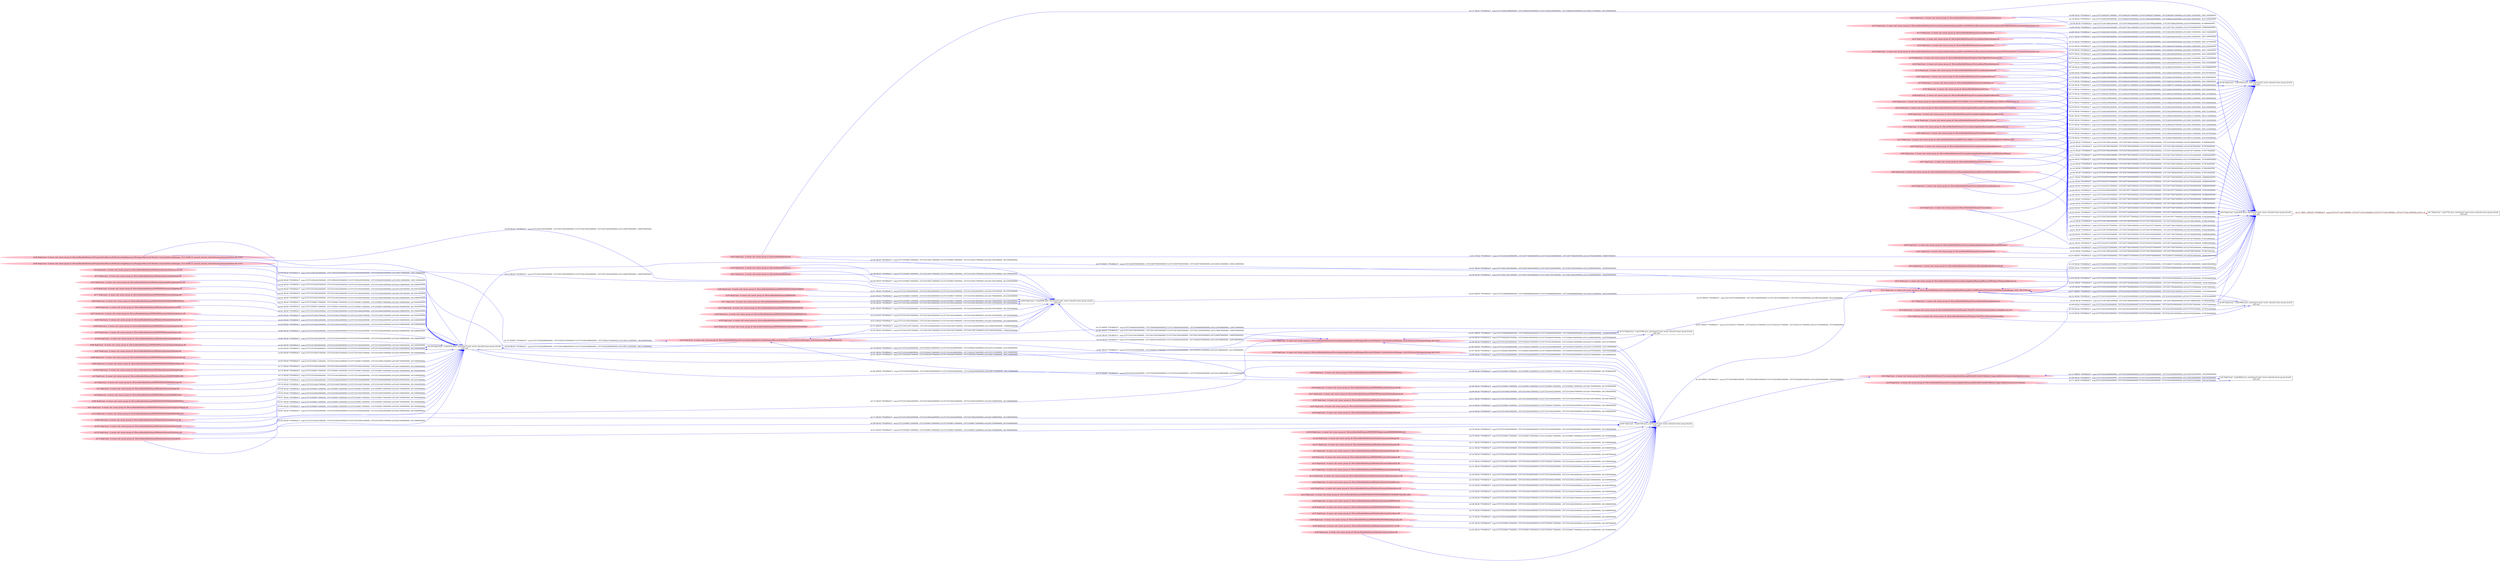 digraph  {
rankdir=LR
"97"[color=pink,label="id:97 HopCount: -4 owner uid: owner group id: /Device/HarddiskVolume2/WINDOWS/system32/wbem/wbemsvc.dll ", shape=oval,style=filled];
"109"[color=black,label="id:109 HopCount: -3 pid:4516 proc_starttime:0 cmd: owner uid:null owner group id:null,\n null null", shape=box,style=solid];
"97" -> "109" [id=256,__obj="READ"color=blue,label="id:256 READ **NORMAL**  seqs:[1557235100427000000, 1557235100427000000] T:[1557235100427000000, 1557235100427000000] relT:[2613384000000, 2613384000000]",style=solid];
"98"[color=pink,label="id:98 HopCount: -4 owner uid: owner group id: /Device/HarddiskVolume2/Windows/System32/msvcrt.dll ", shape=oval,style=filled];
"98" -> "109" [id=257,__obj="READ"color=blue,label="id:257 READ **NORMAL**  seqs:[1557235096172000000, 1557235096172000000] T:[1557235096172000000, 1557235096172000000] relT:[2617639000000, 2617639000000]",style=solid];
"56"[color=pink,label="id:56 HopCount: -4 owner uid: owner group id: /Device/HarddiskVolume2/ProgramData/Microsoft/Windows/AppRepository/Packages/Microsoft.Windows.ContentDeliveryManager_10.0.16299.15_neutral_neutral_cw5n1h2txyewy/ActivationStore.dat.LOG2 ", shape=oval,style=filled];
"56" -> "109" [id=258,__obj="READ"color=blue,label="id:258 READ **NORMAL**  seqs:[1557235822655000000, 1557235822655000000] T:[1557235822655000000, 1557235822655000000] relT:[1891156000000, 1891156000000]",style=solid];
"99"[color=pink,label="id:99 HopCount: -4 owner uid: owner group id: /Device/HarddiskVolume2/WINDOWS/system32/oleaut32.dll ", shape=oval,style=filled];
"99" -> "109" [id=259,__obj="READ"color=blue,label="id:259 READ **NORMAL**  seqs:[1557235100423000000, 1557235100423000000] T:[1557235100423000000, 1557235100423000000] relT:[2613388000000, 2613388000000]",style=solid];
"93"[color=pink,label="id:93 HopCount: -4 owner uid: owner group id: /Device/HarddiskVolume2/WINDOWS/system32/rpcss.dll ", shape=oval,style=filled];
"93" -> "109" [id=260,__obj="READ"color=blue,label="id:260 READ **NORMAL**  seqs:[1557235100425000000, 1557235100425000000] T:[1557235100425000000, 1557235100425000000] relT:[2613386000000, 2613386000000]",style=solid];
"69"[color=pink,label="id:69 HopCount: -2 owner uid: owner group id: /Device/HarddiskVolume2/Users/admin/AppData/Roaming/Microsoft/Windows/Themes ", shape=oval,style=filled];
"106"[color=black,label="id:106 HopCount: -3 pid:4220 proc_starttime:0 cmd: owner uid:null owner group id:null,\n null null", shape=box,style=solid];
"69" -> "106" [id=261,__obj="READ"color=blue,label="id:261 READ **NORMAL**  seqs:[1557234652600000000, 1557234662239000000] T:[1557234652600000000, 1557234662239000000] relT:[3061211000000, 3051572000000]",style=solid];
"100"[color=pink,label="id:100 HopCount: -4 owner uid: owner group id: /Device/HarddiskVolume2/Windows/System32/gdi32.dll ", shape=oval,style=filled];
"100" -> "109" [id=262,__obj="READ"color=blue,label="id:262 READ **NORMAL**  seqs:[1557235100423000000, 1557235100423000000] T:[1557235100423000000, 1557235100423000000] relT:[2613388000000, 2613388000000]",style=solid];
"67"[color=pink,label="id:67 HopCount: -2 owner uid: owner group id: /Device/HarddiskVolume2/Users/Public ", shape=oval,style=filled];
"67" -> "106" [id=263,__obj="READ"color=blue,label="id:263 READ **NORMAL**  seqs:[1557234652629000000, 1557234652629000000] T:[1557234652629000000, 1557234652629000000] relT:[3061182000000, 3061182000000]",style=solid];
"101"[color=pink,label="id:101 HopCount: -4 owner uid: owner group id: /Device/HarddiskVolume2/Windows/System32/rpcrt4.dll ", shape=oval,style=filled];
"101" -> "109" [id=264,__obj="READ"color=blue,label="id:264 READ **NORMAL**  seqs:[1557235096172000000, 1557235096172000000] T:[1557235096172000000, 1557235096172000000] relT:[2617639000000, 2617639000000]",style=solid];
"45"[color=pink,label="id:45 HopCount: -2 owner uid: owner group id: /Device/HarddiskVolume2/Users/admin/Pictures/desktop.ini ", shape=oval,style=filled];
"45" -> "106" [id=265,__obj="READ"color=blue,label="id:265 READ **NORMAL**  seqs:[1557234652668000000, 1557234652668000000] T:[1557234652668000000, 1557234652668000000] relT:[3061143000000, 3061143000000]",style=solid];
"35"[color=pink,label="id:35 HopCount: -2 owner uid: owner group id: /Device/HarddiskVolume2/Users ", shape=oval,style=filled];
"35" -> "106" [id=266,__obj="READ"color=blue,label="id:266 READ **NORMAL**  seqs:[1557234652597000000, 1557234662304000000] T:[1557234652597000000, 1557234662304000000] relT:[3061214000000, 3051507000000]",style=solid];
"103"[color=pink,label="id:103 HopCount: -4 owner uid: owner group id: /Device/HarddiskVolume2/Windows/System32/sechost.dll ", shape=oval,style=filled];
"103" -> "109" [id=267,__obj="READ"color=blue,label="id:267 READ **NORMAL**  seqs:[1557235100422000000, 1557235100422000000] T:[1557235100422000000, 1557235100422000000] relT:[2613389000000, 2613389000000]",style=solid];
"42"[color=pink,label="id:42 HopCount: -2 owner uid: owner group id: /Device/HarddiskVolume2/Users/admin/Documents/desktop.ini ", shape=oval,style=filled];
"42" -> "106" [id=268,__obj="READ"color=blue,label="id:268 READ **NORMAL**  seqs:[1557234652671000000, 1557234652671000000] T:[1557234652671000000, 1557234652671000000] relT:[3061140000000, 3061140000000]",style=solid];
"15"[color=pink,label="id:15 HopCount: -2 owner uid: owner group id: /Device/HarddiskVolume2/Users/admin/Videos ", shape=oval,style=filled];
"15" -> "106" [id=269,__obj="READ"color=blue,label="id:269 READ **NORMAL**  seqs:[1557234652661000000, 1557234652661000000] T:[1557234652661000000, 1557234652661000000] relT:[3061150000000, 3061150000000]",style=solid];
"104"[color=pink,label="id:104 HopCount: -4 owner uid: owner group id: /Device/HarddiskVolume2/WINDOWS/Registration/R00000000000d.clb ", shape=oval,style=filled];
"95"[color=black,label="id:95 HopCount: -3 pid:5160 proc_starttime:0 cmd: owner uid:null owner group id:null,\n null null", shape=box,style=solid];
"104" -> "95" [id=270,__obj="READ"color=blue,label="id:270 READ **NORMAL**  seqs:[1557235100426000000, 1557235100426000000] T:[1557235100426000000, 1557235100426000000] relT:[2613385000000, 2613385000000]",style=solid];
"33"[color=pink,label="id:33 HopCount: -2 owner uid: owner group id: /Device/HarddiskVolume2/Users/admin/Videos/desktop.ini ", shape=oval,style=filled];
"33" -> "106" [id=271,__obj="READ"color=blue,label="id:271 READ **NORMAL**  seqs:[1557234652663000000, 1557234652663000000] T:[1557234652663000000, 1557234652663000000] relT:[3061148000000, 3061148000000]",style=solid];
"32"[color=pink,label="id:32 HopCount: -2 owner uid: owner group id: /Device/HarddiskVolume2/Users/admin/Music/desktop.ini ", shape=oval,style=filled];
"32" -> "106" [id=272,__obj="READ"color=blue,label="id:272 READ **NORMAL**  seqs:[1557234652665000000, 1557234652665000000] T:[1557234652665000000, 1557234652665000000] relT:[3061146000000, 3061146000000]",style=solid];
"105"[color=pink,label="id:105 HopCount: -4 owner uid: owner group id: /Device/HarddiskVolume2/windows/system32/nlaapi.dll ", shape=oval,style=filled];
"105" -> "95" [id=273,__obj="READ"color=blue,label="id:273 READ **NORMAL**  seqs:[1557235096173000000, 1557235096173000000] T:[1557235096173000000, 1557235096173000000] relT:[2617638000000, 2617638000000]",style=solid];
"31"[color=pink,label="id:31 HopCount: -2 owner uid: owner group id: /Device/HarddiskVolume2/Users/admin/AppData/Roaming/Microsoft/Windows/Themes/CachedFiles/CachedImage_1024_768_POS4.jpg ", shape=oval,style=filled];
"106" -> "31" [id=274,__obj="WRITE"color=blue,label="id:274 WRITE **NORMAL**  seqs:[1557234657626000000, 1557234667273000000] T:[1557234657626000000, 1557234667273000000] relT:[3056185000000, 3046538000000]",style=solid];
"44"[color=pink,label="id:44 HopCount: -2 owner uid: owner group id: /Device/HarddiskVolume2/Users/admin/Pictures ", shape=oval,style=filled];
"44" -> "106" [id=275,__obj="READ"color=blue,label="id:275 READ **NORMAL**  seqs:[1557234652666000000, 1557234652666000000] T:[1557234652666000000, 1557234652666000000] relT:[3061145000000, 3061145000000]",style=solid];
"34"[color=pink,label="id:34 HopCount: -2 owner uid: owner group id: /Device/HarddiskVolume2/$RECYCLE.BIN/S-1-5-21-231540947-922634896-4161786520-1004/desktop.ini ", shape=oval,style=filled];
"34" -> "106" [id=276,__obj="READ"color=blue,label="id:276 READ **NORMAL**  seqs:[1557234652623000000, 1557234652623000000] T:[1557234652623000000, 1557234652623000000] relT:[3061188000000, 3061188000000]",style=solid];
"108"[color=black,label="id:108 HopCount: -3 pid:4900 proc_starttime:0 cmd: owner uid:null owner group id:null,\n null null", shape=box,style=solid];
"108" -> "31" [id=277,__obj="WRITE"color=blue,label="id:277 WRITE **NORMAL**  seqs:[1557234335020000000, 1557234335021000000] T:[1557234335020000000, 1557234335021000000] relT:[3378791000000, 3378790000000]",style=solid];
"109" -> "31" [id=278,__obj="WRITE"color=blue,label="id:278 WRITE **NORMAL**  seqs:[1557234657695000000, 1557234657695000000] T:[1557234657695000000, 1557234657695000000] relT:[3056116000000, 3056116000000]",style=solid];
"110"[color=black,label="id:110 HopCount: -3 pid:4780 proc_starttime:0 cmd: owner uid:null owner group id:null,\n null null", shape=box,style=solid];
"110" -> "31" [id=279,__obj="WRITE"color=blue,label="id:279 WRITE **NORMAL**  seqs:[1557236752409000000, 1557236752409000000] T:[1557236752409000000, 1557236752409000000] relT:[961402000000, 961402000000]",style=solid];
"0"[color=black,label="id:0 HopCount: 0 pid:6236 proc_starttime:0 cmd: owner uid:null owner group id:null,\n null null", shape=box,style=solid];
"1"[color=black,label="id:1 HopCount: 1 pid:7752 proc_starttime:0 cmd: owner uid:null owner group id:null,\n null null", shape=box,style=solid];
"0" -> "1" [id=111,__obj="PROC_CREATE"color=red,label="id:111 PROC_CREATE **NORMAL**  seqs:[1557237713811000000, 1557237713811000000] T:[1557237713811000000, 1557237713811000000] relT:[0, 0]",style=solid];
"2"[color=black,label="id:2 HopCount: -3 pid:6828 proc_starttime:0 cmd: owner uid:null owner group id:null,\n null null", shape=box,style=solid];
"54"[color=pink,label="id:54 HopCount: -2 owner uid: owner group id: /Device/HarddiskVolume2/Users/admin/AppData/Roaming/Mozilla/Firefox/Profiles/j1y1apqs.default/sessionstore-backups/recovery.js ", shape=oval,style=filled];
"2" -> "54" [id=112,__obj="WRITE"color=blue,label="id:112 WRITE **NORMAL**  seqs:[1557234320466000000, 1557234320466000000] T:[1557234320466000000, 1557234320466000000] relT:[3393345000000, 3393345000000]",style=solid];
"102"[color=pink,label="id:102 HopCount: -4 owner uid: owner group id: /Device/HarddiskVolume2/Windows/System32/advapi32.dll ", shape=oval,style=filled];
"102" -> "109" [id=113,__obj="READ"color=blue,label="id:113 READ **NORMAL**  seqs:[1557235100422000000, 1557235100422000000] T:[1557235100422000000, 1557235100422000000] relT:[2613389000000, 2613389000000]",style=solid];
"3"[color=pink,label="id:3 HopCount: -4 owner uid: owner group id: /Device/HarddiskVolume2/Windows/System32/HOSTNAME.EXE ", shape=oval,style=filled];
"3" -> "109" [id=114,__obj="READ"color=blue,label="id:114 READ **NORMAL**  seqs:[1557235096172000000, 1557235096172000000] T:[1557235096172000000, 1557235096172000000] relT:[2617639000000, 2617639000000]",style=solid];
"4"[color=pink,label="id:4 HopCount: -4 owner uid: owner group id: /Device/HarddiskVolume2/WINDOWS/SYSTEM32/bcrypt.dll ", shape=oval,style=filled];
"4" -> "109" [id=115,__obj="READ"color=blue,label="id:115 READ **NORMAL**  seqs:[1557235100426000000, 1557235100426000000] T:[1557235100426000000, 1557235100426000000] relT:[2613385000000, 2613385000000]",style=solid];
"5"[color=pink,label="id:5 HopCount: -4 owner uid: owner group id: /Device/HarddiskVolume2/Windows/System32/mpr.dll ", shape=oval,style=filled];
"5" -> "109" [id=116,__obj="READ"color=blue,label="id:116 READ **NORMAL**  seqs:[1557235100424000000, 1557235100424000000] T:[1557235100424000000, 1557235100424000000] relT:[2613387000000, 2613387000000]",style=solid];
"107"[color=pink,label="id:107 HopCount: -4 owner uid: owner group id: /Device/HarddiskVolume2/Windows/System32/sspicli.dll ", shape=oval,style=filled];
"107" -> "95" [id=117,__obj="READ"color=blue,label="id:117 READ **NORMAL**  seqs:[1557235100425000000, 1557235100425000000] T:[1557235100425000000, 1557235100425000000] relT:[2613386000000, 2613386000000]",style=solid];
"28"[color=pink,label="id:28 HopCount: -2 owner uid: owner group id: /Device/HarddiskVolume2/Users/admin/AppData/Roaming/Microsoft ", shape=oval,style=filled];
"28" -> "106" [id=118,__obj="READ"color=blue,label="id:118 READ **NORMAL**  seqs:[1557234652599000000, 1557234662305000000] T:[1557234652599000000, 1557234662305000000] relT:[3061212000000, 3051506000000]",style=solid];
"6"[color=pink,label="id:6 HopCount: -4 owner uid: owner group id: /Device/HarddiskVolume2/WINDOWS/system32/IMM32.DLL ", shape=oval,style=filled];
"6" -> "109" [id=119,__obj="READ"color=blue,label="id:119 READ **NORMAL**  seqs:[1557235100427000000, 1557235100427000000] T:[1557235100427000000, 1557235100427000000] relT:[2613384000000, 2613384000000]",style=solid];
"13"[color=pink,label="id:13 HopCount: -2 owner uid: owner group id: /Device/HarddiskVolume2/$RECYCLE.BIN/S-1-5-21-231540947-922634896-4161786520-1004 ", shape=oval,style=filled];
"13" -> "106" [id=120,__obj="READ"color=blue,label="id:120 READ **NORMAL**  seqs:[1557234652622000000, 1557234652622000000] T:[1557234652622000000, 1557234652622000000] relT:[3061189000000, 3061189000000]",style=solid];
"7"[color=pink,label="id:7 HopCount: -4 owner uid: owner group id: /Device/HarddiskVolume2/Windows/System32/win32u.dll ", shape=oval,style=filled];
"7" -> "95" [id=121,__obj="READ"color=blue,label="id:121 READ **NORMAL**  seqs:[1557235100423000000, 1557235100423000000] T:[1557235100423000000, 1557235100423000000] relT:[2613388000000, 2613388000000]",style=solid];
"22"[color=pink,label="id:22 HopCount: -2 owner uid: owner group id: /Device/HarddiskVolume2/Users/admin/Music ", shape=oval,style=filled];
"22" -> "106" [id=122,__obj="READ"color=blue,label="id:122 READ **NORMAL**  seqs:[1557234652664000000, 1557234652664000000] T:[1557234652664000000, 1557234652664000000] relT:[3061147000000, 3061147000000]",style=solid];
"25"[color=pink,label="id:25 HopCount: -2 owner uid: owner group id: /Device/HarddiskVolume2/Users/admin/AppData/Roaming/Microsoft/Windows/Recent/AutomaticDestinations/5f7b5f1e01b83767.automaticDestinations-ms ", shape=oval,style=filled];
"25" -> "106" [id=123,__obj="READ"color=blue,label="id:123 READ **NORMAL**  seqs:[1557234652672000000, 1557234662287000000] T:[1557234652672000000, 1557234662287000000] relT:[3061139000000, 3051524000000]",style=solid];
"9"[color=pink,label="id:9 HopCount: -4 owner uid: owner group id: /Device/HarddiskVolume2/WINDOWS/system32/combase.dll ", shape=oval,style=filled];
"9" -> "95" [id=124,__obj="READ"color=blue,label="id:124 READ **NORMAL**  seqs:[1557235100424000000, 1557235100424000000] T:[1557235100424000000, 1557235100424000000] relT:[2613387000000, 2613387000000]",style=solid];
"30"[color=pink,label="id:30 HopCount: -2 owner uid: owner group id: /Device/HarddiskVolume2/Users/admin ", shape=oval,style=filled];
"30" -> "106" [id=125,__obj="READ"color=blue,label="id:125 READ **NORMAL**  seqs:[1557234652597000000, 1557234662304000000] T:[1557234652597000000, 1557234662304000000] relT:[3061214000000, 3051507000000]",style=solid];
"14"[color=pink,label="id:14 HopCount: -2 owner uid: owner group id: /Device/HarddiskVolume2/Users/admin/Downloads ", shape=oval,style=filled];
"14" -> "106" [id=126,__obj="READ"color=blue,label="id:126 READ **NORMAL**  seqs:[1557234652658000000, 1557234652658000000] T:[1557234652658000000, 1557234652658000000] relT:[3061153000000, 3061153000000]",style=solid];
"10"[color=pink,label="id:10 HopCount: -4 owner uid: owner group id: /Device/HarddiskVolume2/Windows/System32/kernel32.dll ", shape=oval,style=filled];
"10" -> "95" [id=127,__obj="READ"color=blue,label="id:127 READ **NORMAL**  seqs:[1557235096172000000, 1557235100421000000] T:[1557235096172000000, 1557235100421000000] relT:[2617639000000, 2613390000000]",style=solid];
"79"[color=pink,label="id:79 HopCount: -2 owner uid: owner group id: /Device/HarddiskVolume2/Users/desktop.ini ", shape=oval,style=filled];
"79" -> "106" [id=128,__obj="READ"color=blue,label="id:128 READ **NORMAL**  seqs:[1557234652597000000, 1557234662303000000] T:[1557234652597000000, 1557234662303000000] relT:[3061214000000, 3051508000000]",style=solid];
"95" -> "54" [id=129,__obj="WRITE"color=blue,label="id:129 WRITE **NORMAL**  seqs:[1557234320861000000, 1557234320861000000] T:[1557234320861000000, 1557234320861000000] relT:[3392950000000, 3392950000000]",style=solid];
"68"[color=pink,label="id:68 HopCount: -2 owner uid: owner group id: /Device/HarddiskVolume2/Users/admin/AppData/Roaming ", shape=oval,style=filled];
"68" -> "106" [id=130,__obj="READ"color=blue,label="id:130 READ **NORMAL**  seqs:[1557234652598000000, 1557234662305000000] T:[1557234652598000000, 1557234662305000000] relT:[3061213000000, 3051506000000]",style=solid];
"11"[color=pink,label="id:11 HopCount: -4 owner uid: owner group id: /Device/HarddiskVolume2/WINDOWS/system32/netutils.dll ", shape=oval,style=filled];
"11" -> "95" [id=131,__obj="READ"color=blue,label="id:131 READ **NORMAL**  seqs:[1557235100425000000, 1557235100425000000] T:[1557235100425000000, 1557235100425000000] relT:[2613386000000, 2613386000000]",style=solid];
"82"[color=pink,label="id:82 HopCount: -2 owner uid: owner group id: /Device/HarddiskVolume2/Users/admin/Documents ", shape=oval,style=filled];
"82" -> "106" [id=132,__obj="READ"color=blue,label="id:132 READ **NORMAL**  seqs:[1557234652670000000, 1557234652670000000] T:[1557234652670000000, 1557234652670000000] relT:[3061141000000, 3061141000000]",style=solid];
"94"[color=pink,label="id:94 HopCount: -2 owner uid: owner group id: /Device/HarddiskVolume2/Users/admin/AppData ", shape=oval,style=filled];
"94" -> "106" [id=133,__obj="READ"color=blue,label="id:133 READ **NORMAL**  seqs:[1557234652598000000, 1557234662305000000] T:[1557234652598000000, 1557234662305000000] relT:[3061213000000, 3051506000000]",style=solid];
"65"[color=pink,label="id:65 HopCount: -2 owner uid: owner group id: /Device/HarddiskVolume2/Users/admin/Downloads/desktop.ini ", shape=oval,style=filled];
"65" -> "106" [id=134,__obj="READ"color=blue,label="id:134 READ **NORMAL**  seqs:[1557234652660000000, 1557234652660000000] T:[1557234652660000000, 1557234652660000000] relT:[3061151000000, 3061151000000]",style=solid];
"80"[color=pink,label="id:80 HopCount: -2 owner uid: owner group id: /Device/HarddiskVolume2/Users/admin/AppData/Roaming/Microsoft/Windows/Recent/AutomaticDestinations ", shape=oval,style=filled];
"80" -> "106" [id=135,__obj="READ"color=blue,label="id:135 READ **NORMAL**  seqs:[1557234652645000000, 1557234662287000000] T:[1557234652645000000, 1557234662287000000] relT:[3061166000000, 3051524000000]",style=solid];
"66"[color=pink,label="id:66 HopCount: -2 owner uid: owner group id: /Device/HarddiskVolume2/Users/admin/AppData/Roaming/Microsoft/Windows ", shape=oval,style=filled];
"66" -> "106" [id=136,__obj="READ"color=blue,label="id:136 READ **NORMAL**  seqs:[1557234652599000000, 1557234662306000000] T:[1557234652599000000, 1557234662306000000] relT:[3061212000000, 3051505000000]",style=solid];
"92"[color=pink,label="id:92 HopCount: -2 owner uid: owner group id: /Device/HarddiskVolume2 ", shape=oval,style=filled];
"92" -> "106" [id=137,__obj="READ"color=blue,label="id:137 READ **NORMAL**  seqs:[1557234652596000000, 1557234662303000000] T:[1557234652596000000, 1557234662303000000] relT:[3061215000000, 3051508000000]",style=solid];
"31" -> "106" [id=138,__obj="READ"color=blue,label="id:138 READ **NORMAL**  seqs:[1557234652642000000, 1557234667273000000] T:[1557234652642000000, 1557234667272000000] relT:[3061169000000, 3046539000000]",style=solid];
"53"[color=pink,label="id:53 HopCount: -2 owner uid: owner group id: /Device/HarddiskVolume2/Users/admin/AppData/Roaming/Microsoft/Windows/Recent/AutomaticDestinations/f01b4d95cf55d32a.automaticDestinations-ms ", shape=oval,style=filled];
"53" -> "106" [id=139,__obj="READ"color=blue,label="id:139 READ **NORMAL**  seqs:[1557234652645000000, 1557234662252000000] T:[1557234652645000000, 1557234662252000000] relT:[3061166000000, 3051559000000]",style=solid];
"78"[color=pink,label="id:78 HopCount: -2 owner uid: owner group id: /Device/HarddiskVolume2/Program Files/TightVNC/tvnserver.exe ", shape=oval,style=filled];
"78" -> "106" [id=140,__obj="READ"color=blue,label="id:140 READ **NORMAL**  seqs:[1557234652672000000, 1557234652672000000] T:[1557234652672000000, 1557234652672000000] relT:[3061139000000, 3061139000000]",style=solid];
"30" -> "0" [id=141,__obj="READ"color=blue,label="id:141 READ **NORMAL**  seqs:[1557234335374000000, 1557236774946000000] T:[1557234335374000000, 1557236774946000000] relT:[3378437000000, 938865000000]",style=solid];
"43"[color=pink,label="id:43 HopCount: -2 owner uid: owner group id: /Device/HarddiskVolume2/Users/admin/AppData/Roaming/Microsoft/Windows/Themes/CachedFiles ", shape=oval,style=filled];
"43" -> "106" [id=142,__obj="READ"color=blue,label="id:142 READ **NORMAL**  seqs:[1557234652622000000, 1557234667271000000] T:[1557234652622000000, 1557234667271000000] relT:[3061189000000, 3046540000000]",style=solid];
"55"[color=pink,label="id:55 HopCount: -2 owner uid: owner group id: /Device/HarddiskVolume2/Users/admin/AppData/Roaming/Microsoft/desktop.ini ", shape=oval,style=filled];
"55" -> "106" [id=143,__obj="READ"color=blue,label="id:143 READ **NORMAL**  seqs:[1557234652599000000, 1557234662305000000] T:[1557234652599000000, 1557234662305000000] relT:[3061212000000, 3051506000000]",style=solid];
"13" -> "0" [id=144,__obj="READ"color=blue,label="id:144 READ **NORMAL**  seqs:[1557234335403000000, 1557236739777000000] T:[1557234335403000000, 1557236739777000000] relT:[3378408000000, 974034000000]",style=solid];
"14" -> "0" [id=145,__obj="READ"color=blue,label="id:145 READ **NORMAL**  seqs:[1557236739829000000, 1557236739829000000] T:[1557236739829000000, 1557236739829000000] relT:[973982000000, 973982000000]",style=solid];
"15" -> "0" [id=146,__obj="READ"color=blue,label="id:146 READ **NORMAL**  seqs:[1557236739831000000, 1557236739831000000] T:[1557236739831000000, 1557236739831000000] relT:[973980000000, 973980000000]",style=solid];
"16"[color=pink,label="id:16 HopCount: -2 owner uid: owner group id: /Device/HarddiskVolume1 ", shape=oval,style=filled];
"16" -> "0" [id=147,__obj="READ"color=blue,label="id:147 READ **NORMAL**  seqs:[1557236272852000000, 1557236272852000000] T:[1557236272852000000, 1557236272852000000] relT:[1440959000000, 1440959000000]",style=solid];
"12"[color=pink,label="id:12 HopCount: -4 owner uid: owner group id: /Device/HarddiskVolume2/Windows/System32/kernel.appcore.dll ", shape=oval,style=filled];
"12" -> "95" [id=148,__obj="READ"color=blue,label="id:148 READ **NORMAL**  seqs:[1557235100426000000, 1557235100426000000] T:[1557235100426000000, 1557235100426000000] relT:[2613385000000, 2613385000000]",style=solid];
"18"[color=pink,label="id:18 HopCount: -4 owner uid: owner group id: /Device/HarddiskVolume2/Program Files/Five Directions/Acuity/data/.winlogbeat.yml.new ", shape=oval,style=filled];
"18" -> "108" [id=149,__obj="READ"color=blue,label="id:149 READ **NORMAL**  seqs:[1557234335020000000, 1557234335020000000] T:[1557234335020000000, 1557234335020000000] relT:[3378791000000, 3378791000000]",style=solid];
"19"[color=pink,label="id:19 HopCount: -4 owner uid: owner group id: /Device/HarddiskVolume2/Windows/System32/tasklist.exe ", shape=oval,style=filled];
"19" -> "95" [id=150,__obj="READ"color=blue,label="id:150 READ **NORMAL**  seqs:[1557235100421000000, 1557235100421000000] T:[1557235100421000000, 1557235100421000000] relT:[2613390000000, 2613390000000]",style=solid];
"31" -> "108" [id=151,__obj="READ"color=blue,label="id:151 READ **NORMAL**  seqs:[1557234335020000000, 1557234335020000000] T:[1557234335020000000, 1557234335020000000] relT:[3378791000000, 3378791000000]",style=solid];
"20"[color=pink,label="id:20 HopCount: -4 owner uid: owner group id: /Device/HarddiskVolume2/Windows/System32/framedynos.dll ", shape=oval,style=filled];
"20" -> "95" [id=152,__obj="READ"color=blue,label="id:152 READ **NORMAL**  seqs:[1557235100424000000, 1557235100424000000] T:[1557235100424000000, 1557235100424000000] relT:[2613387000000, 2613387000000]",style=solid];
"21"[color=pink,label="id:21 HopCount: -4 owner uid: owner group id: /Device/HarddiskVolume2/Program Files/Five Directions/Acuity/data ", shape=oval,style=filled];
"21" -> "108" [id=153,__obj="READ"color=blue,label="id:153 READ **NORMAL**  seqs:[1557234335019000000, 1557234335019000000] T:[1557234335019000000, 1557234335019000000] relT:[3378792000000, 3378792000000]",style=solid];
"22" -> "0" [id=154,__obj="READ"color=blue,label="id:154 READ **NORMAL**  seqs:[1557236739834000000, 1557236739834000000] T:[1557236739834000000, 1557236739834000000] relT:[973977000000, 973977000000]",style=solid];
"23"[color=pink,label="id:23 HopCount: -4 owner uid: owner group id: /Device/HarddiskVolume2/WINDOWS/SYSTEM32/WBEM/EN-US/WMIUTILS.DLL.MUI ", shape=oval,style=filled];
"23" -> "95" [id=155,__obj="READ"color=blue,label="id:155 READ **NORMAL**  seqs:[1557235100427000000, 1557235100427000000] T:[1557235100427000000, 1557235100427000000] relT:[2613384000000, 2613384000000]",style=solid];
"24"[color=pink,label="id:24 HopCount: -4 owner uid: owner group id: /Device/HarddiskVolume2/Users/admin/AppData/Local/Packages/Microsoft.Windows.ContentDeliveryManager_cw5n1h2txyewy/Settings/settings.dat ", shape=oval,style=filled];
"24" -> "110" [id=156,__obj="READ"color=blue,label="id:156 READ **NORMAL**  seqs:[1557236484045000000, 1557236484105000000] T:[1557236484045000000, 1557236484105000000] relT:[1229766000000, 1229706000000]",style=solid];
"25" -> "0" [id=157,__obj="READ"color=blue,label="id:157 READ **NORMAL**  seqs:[1557234335481000000, 1557236774927000000] T:[1557234335481000000, 1557236774927000000] relT:[3378330000000, 938884000000]",style=solid];
"26"[color=pink,label="id:26 HopCount: -4 owner uid: owner group id: /Device/HarddiskVolume2/Windows/System32/WINSTA.dll ", shape=oval,style=filled];
"26" -> "95" [id=158,__obj="READ"color=blue,label="id:158 READ **NORMAL**  seqs:[1557235100427000000, 1557235100427000000] T:[1557235100427000000, 1557235100427000000] relT:[2613384000000, 2613384000000]",style=solid];
"27"[color=pink,label="id:27 HopCount: -4 owner uid: owner group id: /Device/HarddiskVolume2/Users/admin/AppData/Local/Packages/Microsoft.Windows.ContentDeliveryManager_cw5n1h2txyewy/Settings/settings.dat.LOG1 ", shape=oval,style=filled];
"27" -> "110" [id=159,__obj="READ"color=blue,label="id:159 READ **NORMAL**  seqs:[1557236484007000000, 1557236484106000000] T:[1557236484007000000, 1557236484106000000] relT:[1229804000000, 1229705000000]",style=solid];
"27" -> "95" [id=160,__obj="READ"color=blue,label="id:160 READ **NORMAL**  seqs:[1557235162300000000, 1557235492474000000] T:[1557235162300000000, 1557235492474000000] relT:[2551511000000, 2221337000000]",style=solid];
"28" -> "0" [id=161,__obj="READ"color=blue,label="id:161 READ **NORMAL**  seqs:[1557234335375000000, 1557236774947000000] T:[1557234335375000000, 1557236774947000000] relT:[3378436000000, 938864000000]",style=solid];
"17"[color=pink,label="id:17 HopCount: -2 owner uid: owner group id: /Device/HarddiskVolume2/Users/admin/Desktop/desktop.ini ", shape=oval,style=filled];
"17" -> "0" [id=162,__obj="READ"color=blue,label="id:162 READ **NORMAL**  seqs:[1557236739825000000, 1557236739826000000] T:[1557236739825000000, 1557236739826000000] relT:[973986000000, 973985000000]",style=solid];
"31" -> "0" [id=163,__obj="READ"color=blue,label="id:163 READ **NORMAL**  seqs:[1557234335439000000, 1557236779936000000] T:[1557234340432000000, 1557236779936000000] relT:[3373379000000, 933875000000]",style=solid];
"32" -> "0" [id=164,__obj="READ"color=blue,label="id:164 READ **NORMAL**  seqs:[1557236739836000000, 1557236739837000000] T:[1557236739836000000, 1557236739837000000] relT:[973975000000, 973974000000]",style=solid];
"33" -> "0" [id=165,__obj="READ"color=blue,label="id:165 READ **NORMAL**  seqs:[1557236739833000000, 1557236739833000000] T:[1557236739833000000, 1557236739833000000] relT:[973978000000, 973978000000]",style=solid];
"34" -> "0" [id=166,__obj="READ"color=blue,label="id:166 READ **NORMAL**  seqs:[1557234335403000000, 1557236739777000000] T:[1557234335403000000, 1557236739777000000] relT:[3378408000000, 974034000000]",style=solid];
"29"[color=pink,label="id:29 HopCount: -4 owner uid: owner group id: /Device/HarddiskVolume2/Users/admin/AppData/Local/Packages/Microsoft.Windows.ContentDeliveryManager_cw5n1h2txyewy/Settings/settings.dat.LOG2 ", shape=oval,style=filled];
"29" -> "110" [id=167,__obj="READ"color=blue,label="id:167 READ **NORMAL**  seqs:[1557236484106000000, 1557236484106000000] T:[1557236484106000000, 1557236484106000000] relT:[1229705000000, 1229705000000]",style=solid];
"36"[color=pink,label="id:36 HopCount: -4 owner uid: owner group id: /Device/HarddiskVolume2/WINDOWS/SYSTEM32/ole32.dll ", shape=oval,style=filled];
"36" -> "95" [id=168,__obj="READ"color=blue,label="id:168 READ **NORMAL**  seqs:[1557235100425000000, 1557235100425000000] T:[1557235100425000000, 1557235100425000000] relT:[2613386000000, 2613386000000]",style=solid];
"54" -> "2" [id=169,__obj="READ"color=blue,label="id:169 READ **NORMAL**  seqs:[1557234320465000000, 1557234320466000000] T:[1557234320465000000, 1557234320466000000] relT:[3393346000000, 3393345000000]",style=solid];
"37"[color=pink,label="id:37 HopCount: -4 owner uid: owner group id: /Device/HarddiskVolume2/Windows/System32/ucrtbase.dll ", shape=oval,style=filled];
"37" -> "95" [id=170,__obj="READ"color=blue,label="id:170 READ **NORMAL**  seqs:[1557235100423000000, 1557235100423000000] T:[1557235100423000000, 1557235100423000000] relT:[2613388000000, 2613388000000]",style=solid];
"38"[color=pink,label="id:38 HopCount: -4 owner uid: owner group id: /Device/HarddiskVolume2/Users/admin/AppData/Roaming/Mozilla/Firefox/Profiles/j1y1apqs.default/sessionstore-backups ", shape=oval,style=filled];
"38" -> "2" [id=171,__obj="READ"color=blue,label="id:171 READ **NORMAL**  seqs:[1557234320464000000, 1557234320464000000] T:[1557234320464000000, 1557234320464000000] relT:[3393347000000, 3393347000000]",style=solid];
"98" -> "95" [id=172,__obj="READ"color=blue,label="id:172 READ **NORMAL**  seqs:[1557235100422000000, 1557235100422000000] T:[1557235100422000000, 1557235100422000000] relT:[2613389000000, 2613389000000]",style=solid];
"96"[color=black,label="id:96 HopCount: -3 pid:6836 proc_starttime:0 cmd: owner uid:null owner group id:null,\n null null", shape=box,style=solid];
"96" -> "24" [id=173,__obj="WRITE"color=blue,label="id:173 WRITE **NORMAL**  seqs:[1557236152877000000, 1557236152926000000] T:[1557236152877000000, 1557236152926000000] relT:[1560934000000, 1560885000000]",style=solid];
"110" -> "24" [id=174,__obj="WRITE"color=blue,label="id:174 WRITE **NORMAL**  seqs:[1557236484045000000, 1557236484096000000] T:[1557236484045000000, 1557236484096000000] relT:[1229766000000, 1229715000000]",style=solid];
"39"[color=pink,label="id:39 HopCount: -4 owner uid: owner group id: /Device/HarddiskVolume2/WINDOWS/SYSTEM32/wbemcomn.dll ", shape=oval,style=filled];
"39" -> "95" [id=175,__obj="READ"color=blue,label="id:175 READ **NORMAL**  seqs:[1557235100426000000, 1557235100426000000] T:[1557235100426000000, 1557235100426000000] relT:[2613385000000, 2613385000000]",style=solid];
"109" -> "24" [id=176,__obj="WRITE"color=blue,label="id:176 WRITE **NORMAL**  seqs:[1557235822688000000, 1557235822745000000] T:[1557235822688000000, 1557235822745000000] relT:[1891123000000, 1891066000000]",style=solid];
"101" -> "95" [id=177,__obj="READ"color=blue,label="id:177 READ **NORMAL**  seqs:[1557235100422000000, 1557235100422000000] T:[1557235100422000000, 1557235100422000000] relT:[2613389000000, 2613389000000]",style=solid];
"95" -> "24" [id=178,__obj="WRITE"color=blue,label="id:178 WRITE **NORMAL**  seqs:[1557235162345000000, 1557235492562000000] T:[1557235162345000000, 1557235492562000000] relT:[2551466000000, 2221249000000]",style=solid];
"56" -> "95" [id=179,__obj="READ"color=blue,label="id:179 READ **NORMAL**  seqs:[1557235162299000000, 1557235492472000000] T:[1557235162299000000, 1557235492472000000] relT:[2551512000000, 2221339000000]",style=solid];
"96" -> "27" [id=180,__obj="WRITE"color=blue,label="id:180 WRITE **NORMAL**  seqs:[1557236152832000000, 1557236152832000000] T:[1557236152832000000, 1557236152832000000] relT:[1560979000000, 1560979000000]",style=solid];
"110" -> "27" [id=181,__obj="WRITE"color=blue,label="id:181 WRITE **NORMAL**  seqs:[1557236484006000000, 1557236484006000000] T:[1557236484006000000, 1557236484006000000] relT:[1229805000000, 1229805000000]",style=solid];
"35" -> "0" [id=182,__obj="READ"color=blue,label="id:182 READ **NORMAL**  seqs:[1557234335373000000, 1557236774945000000] T:[1557234335373000000, 1557236774945000000] relT:[3378438000000, 938866000000]",style=solid];
"41"[color=pink,label="id:41 HopCount: -2 owner uid: owner group id: /Device/HarddiskVolume2/Users/admin/Desktop ", shape=oval,style=filled];
"41" -> "0" [id=183,__obj="READ"color=blue,label="id:183 READ **NORMAL**  seqs:[1557236739824000000, 1557236739824000000] T:[1557236739824000000, 1557236739824000000] relT:[973987000000, 973987000000]",style=solid];
"42" -> "0" [id=184,__obj="READ"color=blue,label="id:184 READ **NORMAL**  seqs:[1557236739842000000, 1557236739842000000] T:[1557236739842000000, 1557236739842000000] relT:[973969000000, 973969000000]",style=solid];
"43" -> "0" [id=185,__obj="READ"color=blue,label="id:185 READ **NORMAL**  seqs:[1557234335402000000, 1557236779935000000] T:[1557234340413000000, 1557236779927000000] relT:[3373398000000, 933884000000]",style=solid];
"44" -> "0" [id=186,__obj="READ"color=blue,label="id:186 READ **NORMAL**  seqs:[1557236739838000000, 1557236739838000000] T:[1557236739838000000, 1557236739838000000] relT:[973973000000, 973973000000]",style=solid];
"40"[color=pink,label="id:40 HopCount: -4 owner uid: owner group id: /Device/HarddiskVolume2/Windows/System32/ws2_32.dll ", shape=oval,style=filled];
"40" -> "95" [id=187,__obj="READ"color=blue,label="id:187 READ **NORMAL**  seqs:[1557235096172000000, 1557235100424000000] T:[1557235096172000000, 1557235100424000000] relT:[2617639000000, 2613387000000]",style=solid];
"95" -> "27" [id=188,__obj="WRITE"color=blue,label="id:188 WRITE **NORMAL**  seqs:[1557235162299000000, 1557235492473000000] T:[1557235162299000000, 1557235492473000000] relT:[2551512000000, 2221338000000]",style=solid];
"103" -> "95" [id=189,__obj="READ"color=blue,label="id:189 READ **NORMAL**  seqs:[1557235096172000000, 1557235096172000000] T:[1557235096172000000, 1557235096172000000] relT:[2617639000000, 2617639000000]",style=solid];
"109" -> "27" [id=190,__obj="WRITE"color=blue,label="id:190 WRITE **NORMAL**  seqs:[1557235822656000000, 1557235822656000000] T:[1557235822656000000, 1557235822656000000] relT:[1891155000000, 1891155000000]",style=solid];
"60"[color=pink,label="id:60 HopCount: -4 owner uid: owner group id: /Device/HarddiskVolume2/ProgramData/Microsoft/Windows/AppRepository/Packages/Microsoft.Windows.ContentDeliveryManager_10.0.16299.15_neutral_neutral_cw5n1h2txyewy/ActivationStore.dat.LOG1 ", shape=oval,style=filled];
"60" -> "95" [id=191,__obj="READ"color=blue,label="id:191 READ **NORMAL**  seqs:[1557235162298000000, 1557235492472000000] T:[1557235162298000000, 1557235492472000000] relT:[2551513000000, 2221339000000]",style=solid];
"92" -> "96" [id=192,__obj="READ"color=blue,label="id:192 READ **NORMAL**  seqs:[1557235096170000000, 1557235100417000000] T:[1557235096170000000, 1557235100417000000] relT:[2617641000000, 2613394000000]",style=solid];
"46"[color=pink,label="id:46 HopCount: -4 owner uid: owner group id: /Device/HarddiskVolume2/Windows/System32/nsi.dll ", shape=oval,style=filled];
"46" -> "95" [id=193,__obj="READ"color=blue,label="id:193 READ **NORMAL**  seqs:[1557235096173000000, 1557235096173000000] T:[1557235096173000000, 1557235096173000000] relT:[2617638000000, 2617638000000]",style=solid];
"47"[color=pink,label="id:47 HopCount: -4 owner uid: owner group id: /Device/HarddiskVolume2/WINDOWS/GLOBALIZATION ", shape=oval,style=filled];
"47" -> "96" [id=194,__obj="READ"color=blue,label="id:194 READ **NORMAL**  seqs:[1557235100418000000, 1557235100418000000] T:[1557235100418000000, 1557235100418000000] relT:[2613393000000, 2613393000000]",style=solid];
"27" -> "96" [id=195,__obj="READ"color=blue,label="id:195 READ **NORMAL**  seqs:[1557236152833000000, 1557236152833000000] T:[1557236152833000000, 1557236152833000000] relT:[1560978000000, 1560978000000]",style=solid];
"48"[color=pink,label="id:48 HopCount: -4 owner uid: owner group id: /Device/HarddiskVolume2/WINDOWS/SYSTEM32/WINRNR.DLL ", shape=oval,style=filled];
"48" -> "95" [id=196,__obj="READ"color=blue,label="id:196 READ **NORMAL**  seqs:[1557235096173000000, 1557235096173000000] T:[1557235096173000000, 1557235096173000000] relT:[2617638000000, 2617638000000]",style=solid];
"24" -> "96" [id=197,__obj="READ"color=blue,label="id:197 READ **NORMAL**  seqs:[1557236152877000000, 1557236152877000000] T:[1557236152877000000, 1557236152877000000] relT:[1560934000000, 1560934000000]",style=solid];
"16" -> "96" [id=198,__obj="READ"color=blue,label="id:198 READ **NORMAL**  seqs:[1557235096170000000, 1557235100417000000] T:[1557235096170000000, 1557235100417000000] relT:[2617641000000, 2613394000000]",style=solid];
"49"[color=pink,label="id:49 HopCount: -4 owner uid: owner group id: /Device/HarddiskVolume2/WINDOWS/system32/mswsock.dll ", shape=oval,style=filled];
"49" -> "95" [id=199,__obj="READ"color=blue,label="id:199 READ **NORMAL**  seqs:[1557235096172000000, 1557235096172000000] T:[1557235096172000000, 1557235096172000000] relT:[2617639000000, 2617639000000]",style=solid];
"29" -> "95" [id=200,__obj="READ"color=blue,label="id:200 READ **NORMAL**  seqs:[1557235162405000000, 1557235162405000000] T:[1557235162405000000, 1557235162405000000] relT:[2551406000000, 2551406000000]",style=solid];
"50"[color=pink,label="id:50 HopCount: -4 owner uid: owner group id: /Device/HarddiskVolume2/WINDOWS/SYSTEM32/WBEM/EN-US ", shape=oval,style=filled];
"50" -> "96" [id=201,__obj="READ"color=blue,label="id:201 READ **NORMAL**  seqs:[1557235100420000000, 1557235100420000000] T:[1557235100420000000, 1557235100420000000] relT:[2613391000000, 2613391000000]",style=solid];
"45" -> "0" [id=202,__obj="READ"color=blue,label="id:202 READ **NORMAL**  seqs:[1557236739839000000, 1557236739839000000] T:[1557236739839000000, 1557236739839000000] relT:[973972000000, 973972000000]",style=solid];
"51"[color=pink,label="id:51 HopCount: -2 owner uid: owner group id: /Device/HarddiskVolume2/Users/admin/AppData/Roaming/Microsoft/Windows/Themes/slideshow.ini ", shape=oval,style=filled];
"51" -> "0" [id=203,__obj="READ"color=blue,label="id:203 READ **NORMAL**  seqs:[1557234335395000000, 1557234335395000000] T:[1557234335395000000, 1557234335395000000] relT:[3378416000000, 3378416000000]",style=solid];
"52"[color=pink,label="id:52 HopCount: -2 owner uid: owner group id: /Device/HarddiskVolume2/Windows/Branding/BaseBrd/basebrd.dll ", shape=oval,style=filled];
"52" -> "0" [id=204,__obj="READ"color=blue,label="id:204 READ **NORMAL**  seqs:[1557234335409000000, 1557234335409000000] T:[1557234335409000000, 1557234335409000000] relT:[3378402000000, 3378402000000]",style=solid];
"53" -> "0" [id=205,__obj="READ"color=blue,label="id:205 READ **NORMAL**  seqs:[1557234335443000000, 1557236774911000000] T:[1557234335443000000, 1557236774911000000] relT:[3378368000000, 938900000000]",style=solid];
"54" -> "0" [id=206,__obj="READ"color=blue,label="id:206 READ **NORMAL**  seqs:[1557234335439000000, 1557234335439000000] T:[1557234335439000000, 1557234335439000000] relT:[3378372000000, 3378372000000]",style=solid];
"24" -> "95" [id=207,__obj="READ"color=blue,label="id:207 READ **NORMAL**  seqs:[1557235162345000000, 1557235492511000000] T:[1557235162345000000, 1557235492511000000] relT:[2551466000000, 2221300000000]",style=solid];
"56" -> "96" [id=208,__obj="READ"color=blue,label="id:208 READ **NORMAL**  seqs:[1557236152832000000, 1557236152832000000] T:[1557236152832000000, 1557236152832000000] relT:[1560979000000, 1560979000000]",style=solid];
"57"[color=pink,label="id:57 HopCount: -4 owner uid: owner group id: /Device/HarddiskVolume2/WINDOWS/system32/wbem/fastprox.dll ", shape=oval,style=filled];
"57" -> "95" [id=209,__obj="READ"color=blue,label="id:209 READ **NORMAL**  seqs:[1557235100427000000, 1557235100427000000] T:[1557235100427000000, 1557235100427000000] relT:[2613384000000, 2613384000000]",style=solid];
"58"[color=pink,label="id:58 HopCount: -4 owner uid: owner group id: /Device/HarddiskVolume2/WINDOWS/REGISTRATION ", shape=oval,style=filled];
"58" -> "96" [id=210,__obj="READ"color=blue,label="id:210 READ **NORMAL**  seqs:[1557235100419000000, 1557235100419000000] T:[1557235100419000000, 1557235100419000000] relT:[2613392000000, 2613392000000]",style=solid];
"59"[color=pink,label="id:59 HopCount: -4 owner uid: owner group id: /Device/HarddiskVolume2/Windows/System32/version.dll ", shape=oval,style=filled];
"59" -> "95" [id=211,__obj="READ"color=blue,label="id:211 READ **NORMAL**  seqs:[1557235100424000000, 1557235100424000000] T:[1557235100424000000, 1557235100424000000] relT:[2613387000000, 2613387000000]",style=solid];
"75"[color=pink,label="id:75 HopCount: -4 owner uid: owner group id: /Device/HarddiskVolume2/Windows/System32/ntdll.dll ", shape=oval,style=filled];
"75" -> "95" [id=212,__obj="READ"color=blue,label="id:212 READ **NORMAL**  seqs:[1557235096172000000, 1557235096172000000] T:[1557235096172000000, 1557235096172000000] relT:[2617639000000, 2617639000000]",style=solid];
"60" -> "96" [id=213,__obj="READ"color=blue,label="id:213 READ **NORMAL**  seqs:[1557236152832000000, 1557236152832000000] T:[1557236152832000000, 1557236152832000000] relT:[1560979000000, 1560979000000]",style=solid];
"61"[color=pink,label="id:61 HopCount: -4 owner uid: owner group id: /Device/HarddiskVolume2/WINDOWS/SYSTEM32/LOCALE.NLS ", shape=oval,style=filled];
"61" -> "95" [id=214,__obj="READ"color=blue,label="id:214 READ **NORMAL**  seqs:[1557235096172000000, 1557235100422000000] T:[1557235096172000000, 1557235100422000000] relT:[2617639000000, 2613389000000]",style=solid];
"62"[color=pink,label="id:62 HopCount: -4 owner uid: owner group id: /Device/HarddiskVolume2/WINDOWS/GLOBALIZATION/SORTING ", shape=oval,style=filled];
"62" -> "96" [id=215,__obj="READ"color=blue,label="id:215 READ **NORMAL**  seqs:[1557235100419000000, 1557235100419000000] T:[1557235100419000000, 1557235100419000000] relT:[2613392000000, 2613392000000]",style=solid];
"63"[color=pink,label="id:63 HopCount: -4 owner uid: owner group id: /Device/HarddiskVolume2/Windows/System32/gdi32full.dll ", shape=oval,style=filled];
"63" -> "95" [id=216,__obj="READ"color=blue,label="id:216 READ **NORMAL**  seqs:[1557235100423000000, 1557235100423000000] T:[1557235100423000000, 1557235100423000000] relT:[2613388000000, 2613388000000]",style=solid];
"64"[color=pink,label="id:64 HopCount: -4 owner uid: owner group id: /Device/HarddiskVolume2/WINDOWS/SYSTEM32/WBEM ", shape=oval,style=filled];
"64" -> "96" [id=217,__obj="READ"color=blue,label="id:217 READ **NORMAL**  seqs:[1557235100420000000, 1557235100420000000] T:[1557235100420000000, 1557235100420000000] relT:[2613391000000, 2613391000000]",style=solid];
"55" -> "0" [id=218,__obj="READ"color=blue,label="id:218 READ **NORMAL**  seqs:[1557234335375000000, 1557236774947000000] T:[1557234335375000000, 1557236774947000000] relT:[3378436000000, 938864000000]",style=solid];
"65" -> "0" [id=219,__obj="READ"color=blue,label="id:219 READ **NORMAL**  seqs:[1557236739830000000, 1557236739830000000] T:[1557236739830000000, 1557236739830000000] relT:[973981000000, 973981000000]",style=solid];
"66" -> "0" [id=220,__obj="READ"color=blue,label="id:220 READ **NORMAL**  seqs:[1557234335376000000, 1557236774947000000] T:[1557234335376000000, 1557236774947000000] relT:[3378435000000, 938864000000]",style=solid];
"67" -> "0" [id=221,__obj="READ"color=blue,label="id:221 READ **NORMAL**  seqs:[1557236739786000000, 1557236739786000000] T:[1557236739786000000, 1557236739786000000] relT:[974025000000, 974025000000]",style=solid];
"68" -> "0" [id=222,__obj="READ"color=blue,label="id:222 READ **NORMAL**  seqs:[1557234335375000000, 1557236774947000000] T:[1557234335375000000, 1557236774947000000] relT:[3378436000000, 938864000000]",style=solid];
"70"[color=pink,label="id:70 HopCount: -4 owner uid: owner group id: /Device/HarddiskVolume2/WINDOWS ", shape=oval,style=filled];
"70" -> "96" [id=223,__obj="READ"color=blue,label="id:223 READ **NORMAL**  seqs:[1557235096171000000, 1557235100418000000] T:[1557235096171000000, 1557235100418000000] relT:[2617640000000, 2613393000000]",style=solid];
"81"[color=pink,label="id:81 HopCount: -2 owner uid: owner group id: /Device/HarddiskVolume4 ", shape=oval,style=filled];
"81" -> "96" [id=224,__obj="READ"color=blue,label="id:224 READ **NORMAL**  seqs:[1557235096170000000, 1557235100417000000] T:[1557235096170000000, 1557235100417000000] relT:[2617641000000, 2613394000000]",style=solid];
"71"[color=pink,label="id:71 HopCount: -4 owner uid: owner group id: /Device/HarddiskVolume2/WINDOWS/system32 ", shape=oval,style=filled];
"71" -> "96" [id=225,__obj="READ"color=blue,label="id:225 READ **NORMAL**  seqs:[1557235096171000000, 1557235100419000000] T:[1557235096171000000, 1557235100419000000] relT:[2617640000000, 2613392000000]",style=solid];
"24" -> "109" [id=226,__obj="READ"color=blue,label="id:226 READ **NORMAL**  seqs:[1557235822688000000, 1557235822688000000] T:[1557235822688000000, 1557235822688000000] relT:[1891123000000, 1891123000000]",style=solid];
"72"[color=pink,label="id:72 HopCount: -4 owner uid: owner group id: /Device/HarddiskVolume2/WINDOWS/SYSTEM32/IPHLPAPI.DLL ", shape=oval,style=filled];
"72" -> "109" [id=227,__obj="READ"color=blue,label="id:227 READ **NORMAL**  seqs:[1557235096173000000, 1557235096173000000] T:[1557235096173000000, 1557235096173000000] relT:[2617638000000, 2617638000000]",style=solid];
"8"[color=pink,label="id:8 HopCount: -4 owner uid: owner group id: /Device/HarddiskVolume2/Windows/System32/msvcp_win.dll ", shape=oval,style=filled];
"8" -> "109" [id=228,__obj="READ"color=blue,label="id:228 READ **NORMAL**  seqs:[1557235100423000000, 1557235100423000000] T:[1557235100423000000, 1557235100423000000] relT:[2613388000000, 2613388000000]",style=solid];
"73"[color=pink,label="id:73 HopCount: -4 owner uid: owner group id: /Device/HarddiskVolume2/Windows/System32/shlwapi.dll ", shape=oval,style=filled];
"73" -> "109" [id=229,__obj="READ"color=blue,label="id:229 READ **NORMAL**  seqs:[1557235100424000000, 1557235100424000000] T:[1557235100424000000, 1557235100424000000] relT:[2613387000000, 2613387000000]",style=solid];
"74"[color=pink,label="id:74 HopCount: -4 owner uid: owner group id: /Device/HarddiskVolume2/Windows/System32/bcryptprimitives.dll ", shape=oval,style=filled];
"74" -> "109" [id=230,__obj="READ"color=blue,label="id:230 READ **NORMAL**  seqs:[1557235100424000000, 1557235100424000000] T:[1557235100424000000, 1557235100424000000] relT:[2613387000000, 2613387000000]",style=solid];
"27" -> "109" [id=231,__obj="READ"color=blue,label="id:231 READ **NORMAL**  seqs:[1557235822657000000, 1557235822657000000] T:[1557235822657000000, 1557235822657000000] relT:[1891154000000, 1891154000000]",style=solid];
"75" -> "109" [id=232,__obj="READ"color=blue,label="id:232 READ **NORMAL**  seqs:[1557235100421000000, 1557235100421000000] T:[1557235100421000000, 1557235100421000000] relT:[2613390000000, 2613390000000]",style=solid];
"76"[color=pink,label="id:76 HopCount: -4 owner uid: owner group id: /Device/HarddiskVolume2/WINDOWS/system32/dbghelp.dll ", shape=oval,style=filled];
"76" -> "109" [id=233,__obj="READ"color=blue,label="id:233 READ **NORMAL**  seqs:[1557235100425000000, 1557235100425000000] T:[1557235100425000000, 1557235100425000000] relT:[2613386000000, 2613386000000]",style=solid];
"69" -> "0" [id=234,__obj="READ"color=blue,label="id:234 READ **NORMAL**  seqs:[1557234335377000000, 1557236774901000000] T:[1557234335377000000, 1557236774901000000] relT:[3378434000000, 938910000000]",style=solid];
"77"[color=pink,label="id:77 HopCount: -4 owner uid: owner group id: /Device/HarddiskVolume2/WINDOWS/System32/dnsapi.dll ", shape=oval,style=filled];
"77" -> "109" [id=235,__obj="READ"color=blue,label="id:235 READ **NORMAL**  seqs:[1557235096173000000, 1557235096173000000] T:[1557235096173000000, 1557235096173000000] relT:[2617638000000, 2617638000000]",style=solid];
"78" -> "0" [id=236,__obj="READ"color=blue,label="id:236 READ **NORMAL**  seqs:[1557234335443000000, 1557234335443000000] T:[1557234335443000000, 1557234335443000000] relT:[3378368000000, 3378368000000]",style=solid];
"79" -> "0" [id=237,__obj="READ"color=blue,label="id:237 READ **NORMAL**  seqs:[1557234335370000000, 1557236774945000000] T:[1557234335370000000, 1557236774945000000] relT:[3378441000000, 938866000000]",style=solid];
"80" -> "0" [id=238,__obj="READ"color=blue,label="id:238 READ **NORMAL**  seqs:[1557234335443000000, 1557236774927000000] T:[1557234335443000000, 1557236774927000000] relT:[3378368000000, 938884000000]",style=solid];
"81" -> "0" [id=239,__obj="READ"color=blue,label="id:239 READ **NORMAL**  seqs:[1557236272851000000, 1557236272852000000] T:[1557236272851000000, 1557236272852000000] relT:[1440960000000, 1440959000000]",style=solid];
"83"[color=pink,label="id:83 HopCount: -4 owner uid: owner group id: /Device/HarddiskVolume2/WINDOWS/SYSTEM32/PNRPNSP.DLL ", shape=oval,style=filled];
"83" -> "109" [id=240,__obj="READ"color=blue,label="id:240 READ **NORMAL**  seqs:[1557235096172000000, 1557235096172000000] T:[1557235096172000000, 1557235096172000000] relT:[2617639000000, 2617639000000]",style=solid];
"84"[color=pink,label="id:84 HopCount: -4 owner uid: owner group id: /Device/HarddiskVolume2/Windows/System32/srvcli.dll ", shape=oval,style=filled];
"84" -> "109" [id=241,__obj="READ"color=blue,label="id:241 READ **NORMAL**  seqs:[1557235100425000000, 1557235100425000000] T:[1557235100425000000, 1557235100425000000] relT:[2613386000000, 2613386000000]",style=solid];
"85"[color=pink,label="id:85 HopCount: -4 owner uid: owner group id: /Device/HarddiskVolume2/Windows/System32/user32.dll ", shape=oval,style=filled];
"85" -> "109" [id=242,__obj="READ"color=blue,label="id:242 READ **NORMAL**  seqs:[1557235100422000000, 1557235100422000000] T:[1557235100422000000, 1557235100422000000] relT:[2613389000000, 2613389000000]",style=solid];
"86"[color=pink,label="id:86 HopCount: -4 owner uid: owner group id: /Device/HarddiskVolume2/WINDOWS/system32/wbem/wbemprox.dll ", shape=oval,style=filled];
"86" -> "109" [id=243,__obj="READ"color=blue,label="id:243 READ **NORMAL**  seqs:[1557235100426000000, 1557235100426000000] T:[1557235100426000000, 1557235100426000000] relT:[2613385000000, 2613385000000]",style=solid];
"87"[color=pink,label="id:87 HopCount: -4 owner uid: owner group id: /Device/HarddiskVolume2/Windows/System32/clbcatq.dll ", shape=oval,style=filled];
"87" -> "109" [id=244,__obj="READ"color=blue,label="id:244 READ **NORMAL**  seqs:[1557235100426000000, 1557235100426000000] T:[1557235100426000000, 1557235100426000000] relT:[2613385000000, 2613385000000]",style=solid];
"88"[color=pink,label="id:88 HopCount: -4 owner uid: owner group id: /Device/HarddiskVolume2/WINDOWS/system32/wbem/wmiutils.dll ", shape=oval,style=filled];
"88" -> "109" [id=245,__obj="READ"color=blue,label="id:245 READ **NORMAL**  seqs:[1557235100427000000, 1557235100427000000] T:[1557235100427000000, 1557235100427000000] relT:[2613384000000, 2613384000000]",style=solid];
"60" -> "109" [id=246,__obj="READ"color=blue,label="id:246 READ **NORMAL**  seqs:[1557235822655000000, 1557235822655000000] T:[1557235822655000000, 1557235822655000000] relT:[1891156000000, 1891156000000]",style=solid];
"89"[color=pink,label="id:89 HopCount: -4 owner uid: owner group id: /Device/HarddiskVolume2/WINDOWS/SYSTEM32/kernelbase.dll ", shape=oval,style=filled];
"89" -> "109" [id=247,__obj="READ"color=blue,label="id:247 READ **NORMAL**  seqs:[1557235096172000000, 1557235100421000000] T:[1557235096172000000, 1557235100421000000] relT:[2617639000000, 2613390000000]",style=solid];
"90"[color=pink,label="id:90 HopCount: -4 owner uid: owner group id: /Device/HarddiskVolume2/WINDOWS/SYSTEM32/NAPINSP.DLL ", shape=oval,style=filled];
"90" -> "109" [id=248,__obj="READ"color=blue,label="id:248 READ **NORMAL**  seqs:[1557235096172000000, 1557235096172000000] T:[1557235096172000000, 1557235096172000000] relT:[2617639000000, 2617639000000]",style=solid];
"82" -> "0" [id=249,__obj="READ"color=blue,label="id:249 READ **NORMAL**  seqs:[1557236739841000000, 1557236739841000000] T:[1557236739841000000, 1557236739841000000] relT:[973970000000, 973970000000]",style=solid];
"91"[color=pink,label="id:91 HopCount: -4 owner uid: owner group id: /Device/HarddiskVolume2/WINDOWS/Globalization/Sorting/sortdefault.nls ", shape=oval,style=filled];
"91" -> "109" [id=250,__obj="READ"color=blue,label="id:250 READ **NORMAL**  seqs:[1557235100425000000, 1557235100425000000] T:[1557235100425000000, 1557235100425000000] relT:[2613386000000, 2613386000000]",style=solid];
"92" -> "0" [id=251,__obj="READ"color=blue,label="id:251 READ **NORMAL**  seqs:[1557234335368000000, 1557236774944000000] T:[1557234335368000000, 1557236774944000000] relT:[3378443000000, 938867000000]",style=solid];
"94" -> "0" [id=252,__obj="READ"color=blue,label="id:252 READ **NORMAL**  seqs:[1557234335374000000, 1557236774946000000] T:[1557234335374000000, 1557236774946000000] relT:[3378437000000, 938865000000]",style=solid];
"95" -> "31" [id=253,__obj="WRITE"color=blue,label="id:253 WRITE **NORMAL**  seqs:[1557234341417000000, 1557234341417000000] T:[1557234341417000000, 1557234341417000000] relT:[3372394000000, 3372394000000]",style=solid];
"96" -> "31" [id=254,__obj="WRITE"color=blue,label="id:254 WRITE **NORMAL**  seqs:[1557234668668000000, 1557234668668000000] T:[1557234668668000000, 1557234668668000000] relT:[3045143000000, 3045143000000]",style=solid];
"0" -> "31" [id=255,__obj="WRITE"color=blue,label="id:255 WRITE **NORMAL**  seqs:[1557234340433000000, 1557236779936000000] T:[1557234340433000000, 1557236779936000000] relT:[3373378000000, 933875000000]",style=solid];
}